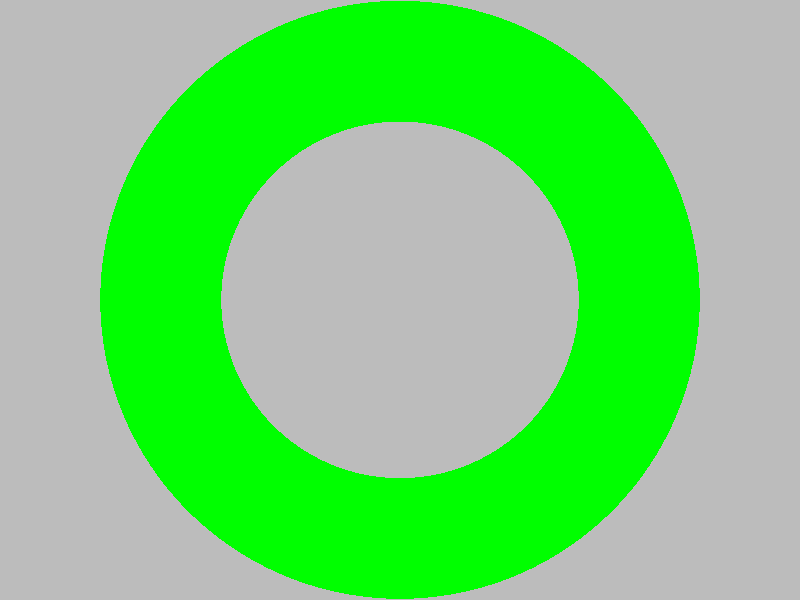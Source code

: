 #include "colors.inc"
  camera {
    location <0, .1, -25>
    look_at 0
    angle 30
  }
  background { color Gray50 } // to make the torus easy to see
  light_source { <300, 300, -1000> White }
  torus {
    4, 1              // major and minor radius
    rotate -90*x      // so we can see it from the top
    pigment { Green }
  }

